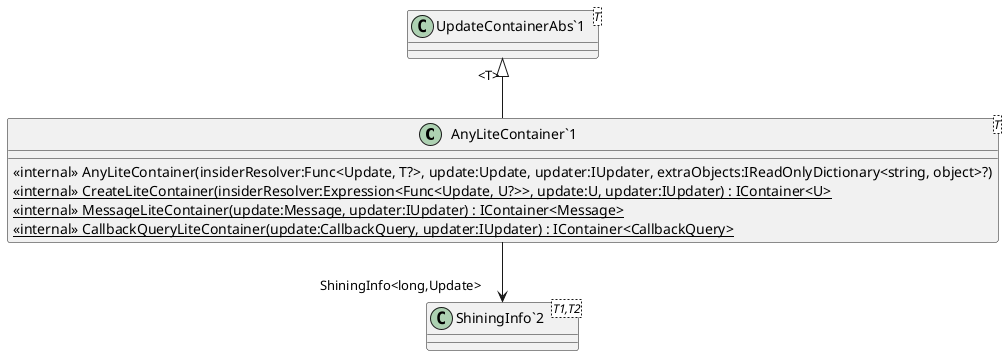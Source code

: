 @startuml
class "AnyLiteContainer`1"<T> {
    <<internal>> AnyLiteContainer(insiderResolver:Func<Update, T?>, update:Update, updater:IUpdater, extraObjects:IReadOnlyDictionary<string, object>?)
    <<internal>> {static} CreateLiteContainer(insiderResolver:Expression<Func<Update, U?>>, update:U, updater:IUpdater) : IContainer<U>
    <<internal>> {static} MessageLiteContainer(update:Message, updater:IUpdater) : IContainer<Message>
    <<internal>> {static} CallbackQueryLiteContainer(update:CallbackQuery, updater:IUpdater) : IContainer<CallbackQuery>
}
class "UpdateContainerAbs`1"<T> {
}
class "ShiningInfo`2"<T1,T2> {
}
"UpdateContainerAbs`1" "<T>" <|-- "AnyLiteContainer`1"
"AnyLiteContainer`1" --> "ShiningInfo<long,Update>" "ShiningInfo`2"
@enduml
